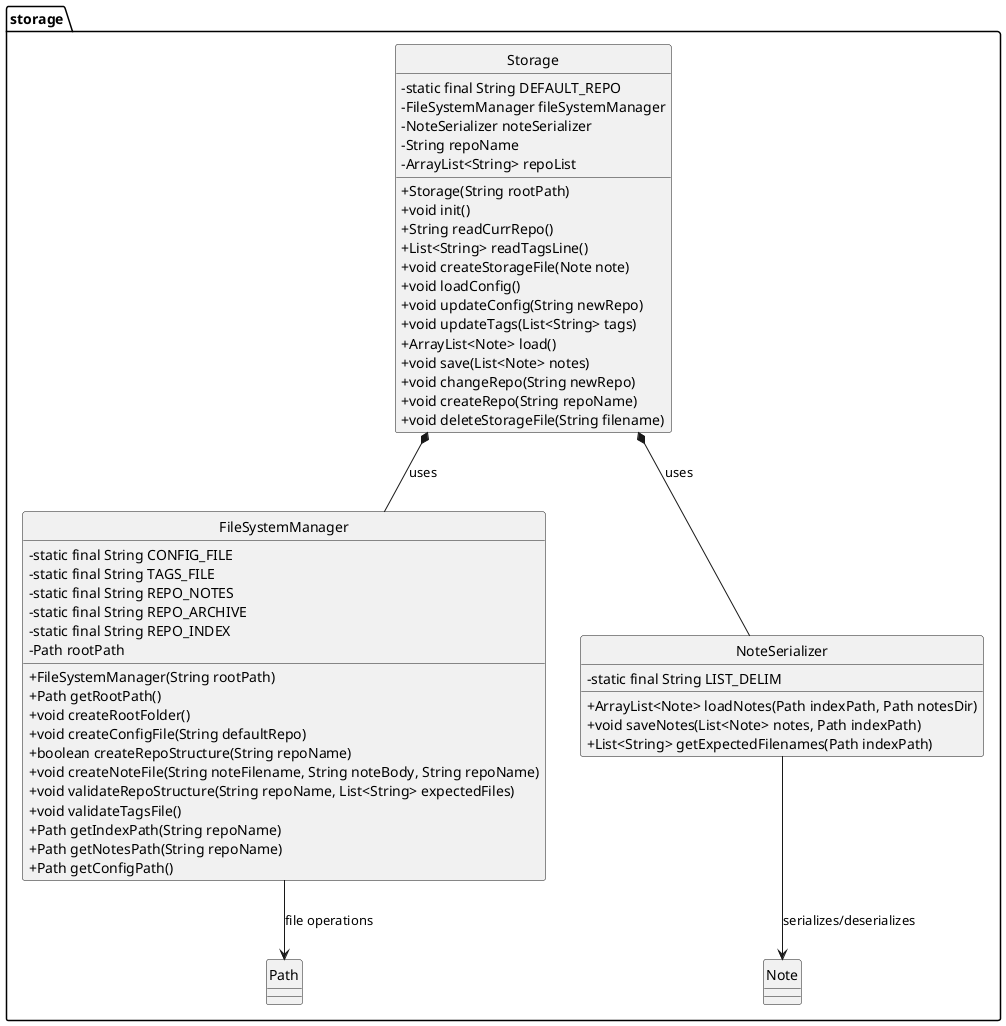 @startuml StoragePackage
skinparam classAttributeIconSize 0
hide circle
package storage {
    class Storage {
        - static final String DEFAULT_REPO
        - FileSystemManager fileSystemManager
        - NoteSerializer noteSerializer
        - String repoName
        - ArrayList<String> repoList

        + Storage(String rootPath)
        + void init()
        + String readCurrRepo()
        + List<String> readTagsLine()
        + void createStorageFile(Note note)
        + void loadConfig()
        + void updateConfig(String newRepo)
        + void updateTags(List<String> tags)
        + ArrayList<Note> load()
        + void save(List<Note> notes)
        + void changeRepo(String newRepo)
        + void createRepo(String repoName)
        + void deleteStorageFile(String filename)
    }

    class FileSystemManager {
        - static final String CONFIG_FILE
        - static final String TAGS_FILE
        - static final String REPO_NOTES
        - static final String REPO_ARCHIVE
        - static final String REPO_INDEX
        - Path rootPath

        + FileSystemManager(String rootPath)
        + Path getRootPath()
        + void createRootFolder()
        + void createConfigFile(String defaultRepo)
        + boolean createRepoStructure(String repoName)
        + void createNoteFile(String noteFilename, String noteBody, String repoName)
        + void validateRepoStructure(String repoName, List<String> expectedFiles)
        + void validateTagsFile()
        + Path getIndexPath(String repoName)
        + Path getNotesPath(String repoName)
        + Path getConfigPath()
    }

    class NoteSerializer {
        - static final String LIST_DELIM

        + ArrayList<Note> loadNotes(Path indexPath, Path notesDir)
        + void saveNotes(List<Note> notes, Path indexPath)
        + List<String> getExpectedFilenames(Path indexPath)
    }

    class Note {
    }


    Storage *-- FileSystemManager : uses
    Storage *-- NoteSerializer : uses
    NoteSerializer --> Note : serializes/deserializes
    FileSystemManager --> Path : file operations
}
@enduml